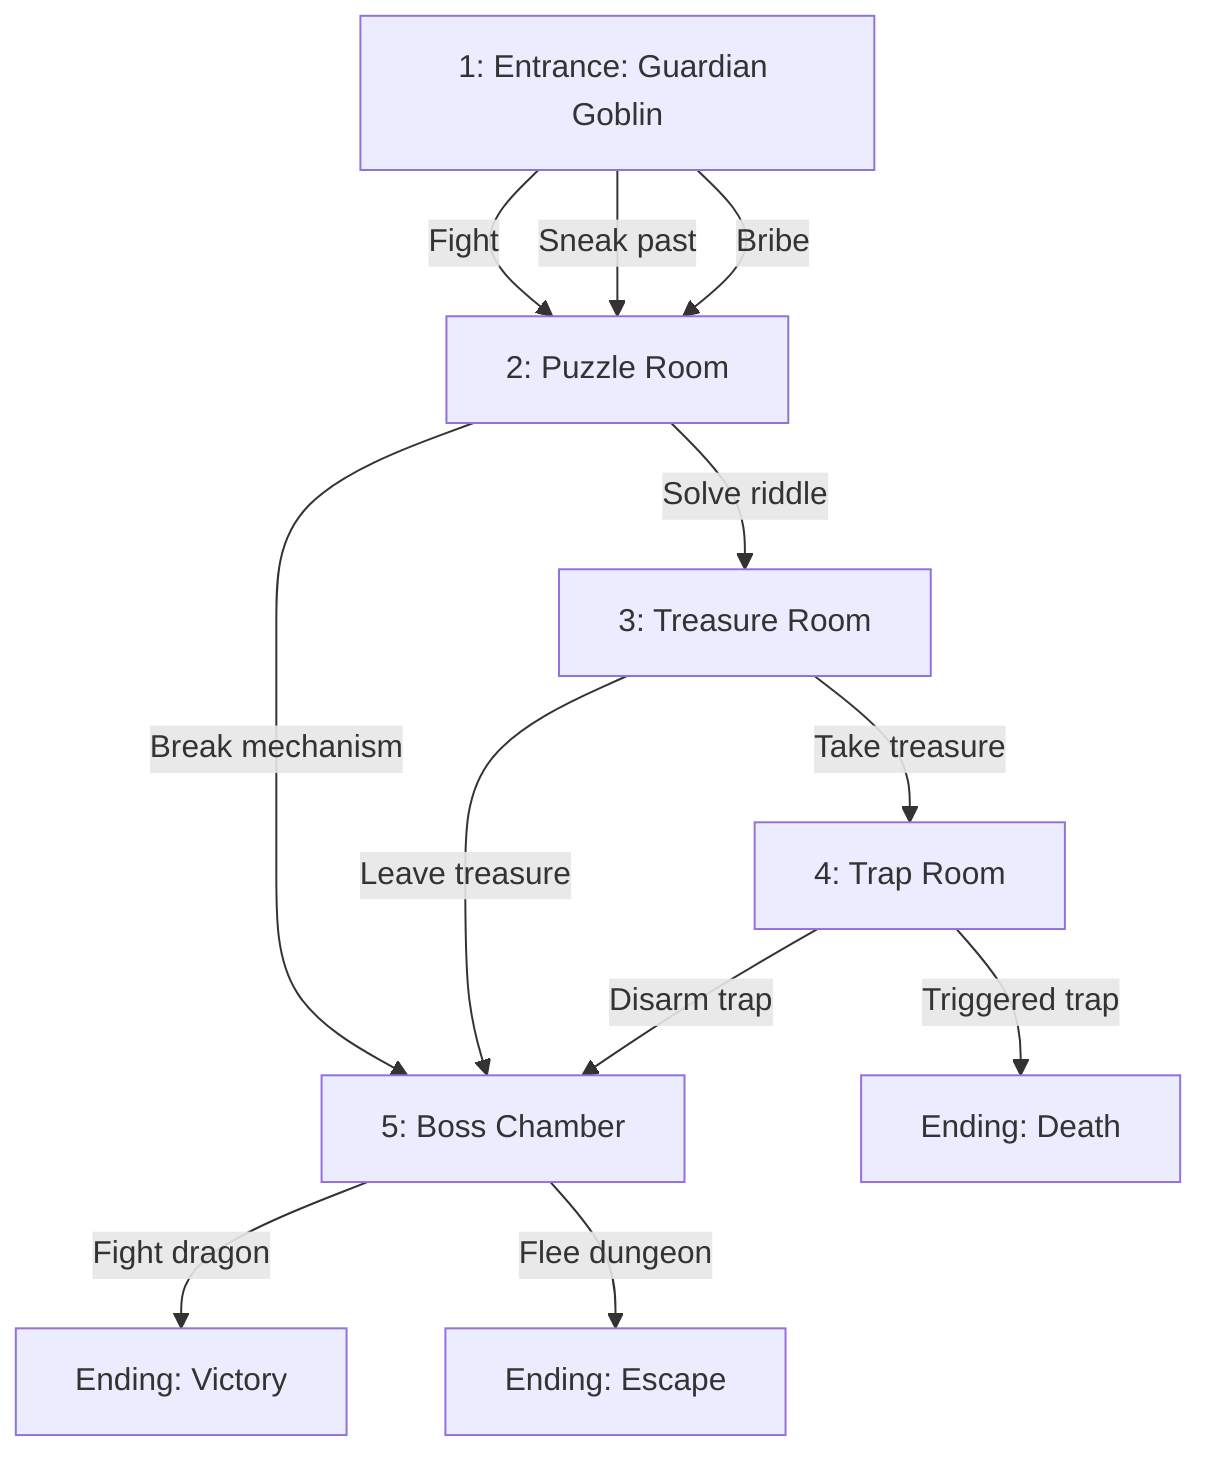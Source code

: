 graph TD
    A[1: Entrance: Guardian Goblin]
    A -->|"Fight"| B
    A -->|"Sneak past"| B
    A -->|"Bribe"| B

    B[2: Puzzle Room]
    B -->|"Solve riddle"| C
    B -->|"Break mechanism"| E

    C[3: Treasure Room]
    C -->|"Take treasure"| D
    C -->|"Leave treasure"| E

    D[4: Trap Room]
    D -->|"Disarm trap"| E
    D -->|"Triggered trap"| F

    E[5: Boss Chamber]
    E -->|"Fight dragon"| G
    E -->|"Flee dungeon"| H

    F[Ending: Death]
    G[Ending: Victory]
    H[Ending: Escape]